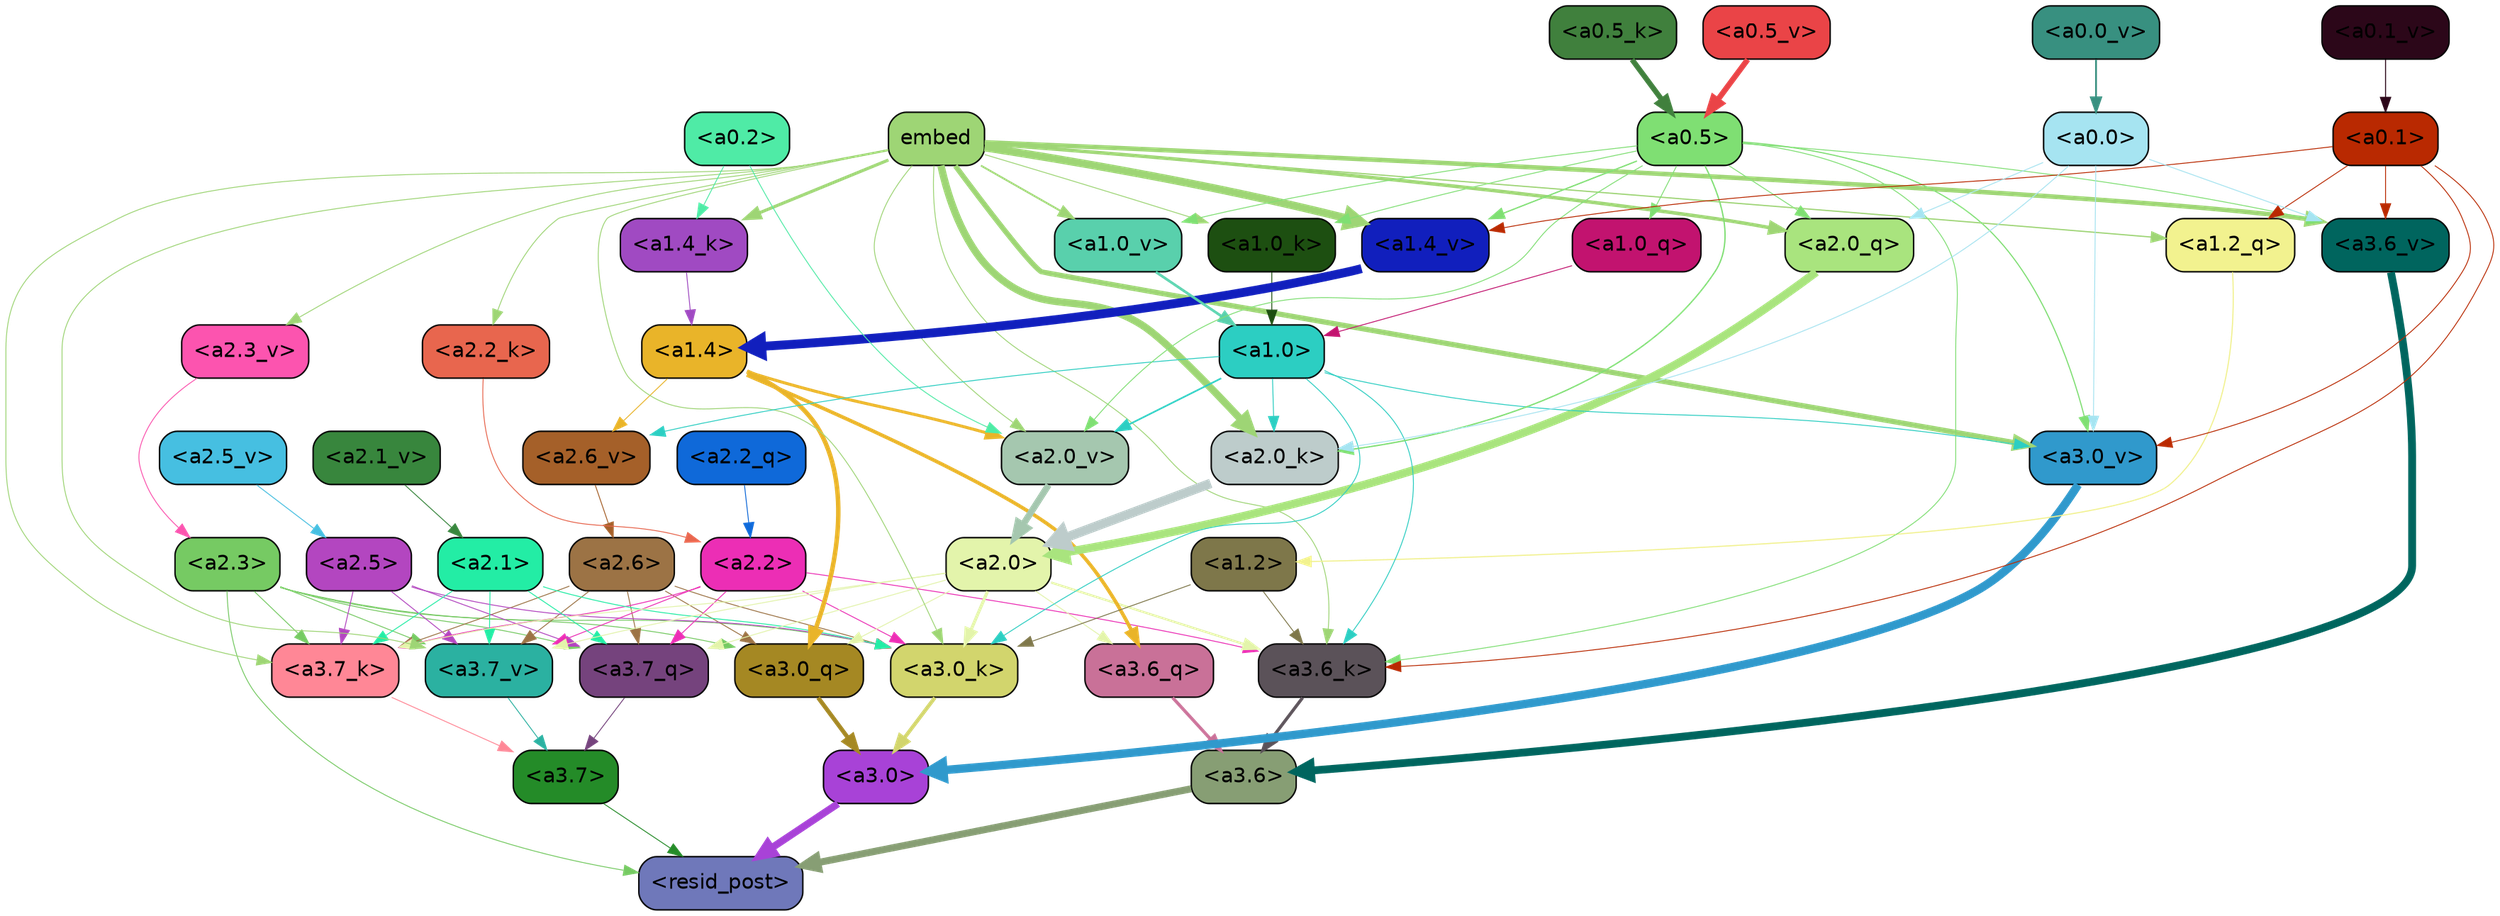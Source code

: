 strict digraph "" {
	graph [bgcolor=transparent,
		layout=dot,
		overlap=false,
		splines=true
	];
	"<a3.7>"	[color=black,
		fillcolor="#248b28",
		fontname=Helvetica,
		shape=box,
		style="filled, rounded"];
	"<resid_post>"	[color=black,
		fillcolor="#6f78ba",
		fontname=Helvetica,
		shape=box,
		style="filled, rounded"];
	"<a3.7>" -> "<resid_post>"	[color="#248b28",
		penwidth=0.6];
	"<a3.6>"	[color=black,
		fillcolor="#879e74",
		fontname=Helvetica,
		shape=box,
		style="filled, rounded"];
	"<a3.6>" -> "<resid_post>"	[color="#879e74",
		penwidth=4.7534414529800415];
	"<a3.0>"	[color=black,
		fillcolor="#a842d7",
		fontname=Helvetica,
		shape=box,
		style="filled, rounded"];
	"<a3.0>" -> "<resid_post>"	[color="#a842d7",
		penwidth=4.898576855659485];
	"<a2.3>"	[color=black,
		fillcolor="#76ca63",
		fontname=Helvetica,
		shape=box,
		style="filled, rounded"];
	"<a2.3>" -> "<resid_post>"	[color="#76ca63",
		penwidth=0.6];
	"<a3.7_q>"	[color=black,
		fillcolor="#75437d",
		fontname=Helvetica,
		shape=box,
		style="filled, rounded"];
	"<a2.3>" -> "<a3.7_q>"	[color="#76ca63",
		penwidth=0.6];
	"<a3.0_q>"	[color=black,
		fillcolor="#a58823",
		fontname=Helvetica,
		shape=box,
		style="filled, rounded"];
	"<a2.3>" -> "<a3.0_q>"	[color="#76ca63",
		penwidth=0.6];
	"<a3.7_k>"	[color=black,
		fillcolor="#ff8796",
		fontname=Helvetica,
		shape=box,
		style="filled, rounded"];
	"<a2.3>" -> "<a3.7_k>"	[color="#76ca63",
		penwidth=0.6];
	"<a3.0_k>"	[color=black,
		fillcolor="#d2d56d",
		fontname=Helvetica,
		shape=box,
		style="filled, rounded"];
	"<a2.3>" -> "<a3.0_k>"	[color="#76ca63",
		penwidth=0.6];
	"<a3.7_v>"	[color=black,
		fillcolor="#2bb1a1",
		fontname=Helvetica,
		shape=box,
		style="filled, rounded"];
	"<a2.3>" -> "<a3.7_v>"	[color="#76ca63",
		penwidth=0.6];
	"<a3.7_q>" -> "<a3.7>"	[color="#75437d",
		penwidth=0.6];
	"<a3.6_q>"	[color=black,
		fillcolor="#c97198",
		fontname=Helvetica,
		shape=box,
		style="filled, rounded"];
	"<a3.6_q>" -> "<a3.6>"	[color="#c97198",
		penwidth=2.160832464694977];
	"<a3.0_q>" -> "<a3.0>"	[color="#a58823",
		penwidth=2.870753765106201];
	"<a3.7_k>" -> "<a3.7>"	[color="#ff8796",
		penwidth=0.6];
	"<a3.6_k>"	[color=black,
		fillcolor="#5b5259",
		fontname=Helvetica,
		shape=box,
		style="filled, rounded"];
	"<a3.6_k>" -> "<a3.6>"	[color="#5b5259",
		penwidth=2.13908451795578];
	"<a3.0_k>" -> "<a3.0>"	[color="#d2d56d",
		penwidth=2.520303964614868];
	"<a3.7_v>" -> "<a3.7>"	[color="#2bb1a1",
		penwidth=0.6];
	"<a3.6_v>"	[color=black,
		fillcolor="#00655e",
		fontname=Helvetica,
		shape=box,
		style="filled, rounded"];
	"<a3.6_v>" -> "<a3.6>"	[color="#00655e",
		penwidth=5.297133803367615];
	"<a3.0_v>"	[color=black,
		fillcolor="#3099cc",
		fontname=Helvetica,
		shape=box,
		style="filled, rounded"];
	"<a3.0_v>" -> "<a3.0>"	[color="#3099cc",
		penwidth=5.680712580680847];
	"<a2.6>"	[color=black,
		fillcolor="#9c7345",
		fontname=Helvetica,
		shape=box,
		style="filled, rounded"];
	"<a2.6>" -> "<a3.7_q>"	[color="#9c7345",
		penwidth=0.6];
	"<a2.6>" -> "<a3.0_q>"	[color="#9c7345",
		penwidth=0.6];
	"<a2.6>" -> "<a3.7_k>"	[color="#9c7345",
		penwidth=0.6];
	"<a2.6>" -> "<a3.0_k>"	[color="#9c7345",
		penwidth=0.6];
	"<a2.6>" -> "<a3.7_v>"	[color="#9c7345",
		penwidth=0.6];
	"<a2.5>"	[color=black,
		fillcolor="#b346c0",
		fontname=Helvetica,
		shape=box,
		style="filled, rounded"];
	"<a2.5>" -> "<a3.7_q>"	[color="#b346c0",
		penwidth=0.6];
	"<a2.5>" -> "<a3.7_k>"	[color="#b346c0",
		penwidth=0.6];
	"<a2.5>" -> "<a3.0_k>"	[color="#b346c0",
		penwidth=0.6];
	"<a2.5>" -> "<a3.7_v>"	[color="#b346c0",
		penwidth=0.6];
	"<a2.2>"	[color=black,
		fillcolor="#ec2eb5",
		fontname=Helvetica,
		shape=box,
		style="filled, rounded"];
	"<a2.2>" -> "<a3.7_q>"	[color="#ec2eb5",
		penwidth=0.6];
	"<a2.2>" -> "<a3.7_k>"	[color="#ec2eb5",
		penwidth=0.6];
	"<a2.2>" -> "<a3.6_k>"	[color="#ec2eb5",
		penwidth=0.6];
	"<a2.2>" -> "<a3.0_k>"	[color="#ec2eb5",
		penwidth=0.6];
	"<a2.2>" -> "<a3.7_v>"	[color="#ec2eb5",
		penwidth=0.6];
	"<a2.1>"	[color=black,
		fillcolor="#23eda5",
		fontname=Helvetica,
		shape=box,
		style="filled, rounded"];
	"<a2.1>" -> "<a3.7_q>"	[color="#23eda5",
		penwidth=0.6];
	"<a2.1>" -> "<a3.7_k>"	[color="#23eda5",
		penwidth=0.6];
	"<a2.1>" -> "<a3.0_k>"	[color="#23eda5",
		penwidth=0.6];
	"<a2.1>" -> "<a3.7_v>"	[color="#23eda5",
		penwidth=0.6];
	"<a2.0>"	[color=black,
		fillcolor="#e3f4ab",
		fontname=Helvetica,
		shape=box,
		style="filled, rounded"];
	"<a2.0>" -> "<a3.7_q>"	[color="#e3f4ab",
		penwidth=0.6];
	"<a2.0>" -> "<a3.6_q>"	[color="#e3f4ab",
		penwidth=0.6];
	"<a2.0>" -> "<a3.0_q>"	[color="#e3f4ab",
		penwidth=0.6];
	"<a2.0>" -> "<a3.7_k>"	[color="#e3f4ab",
		penwidth=0.6];
	"<a2.0>" -> "<a3.6_k>"	[color="#e3f4ab",
		penwidth=1.4807794839143753];
	"<a2.0>" -> "<a3.0_k>"	[color="#e3f4ab",
		penwidth=2.095262974500656];
	"<a2.0>" -> "<a3.7_v>"	[color="#e3f4ab",
		penwidth=0.6];
	"<a1.4>"	[color=black,
		fillcolor="#e9b429",
		fontname=Helvetica,
		shape=box,
		style="filled, rounded"];
	"<a1.4>" -> "<a3.6_q>"	[color="#e9b429",
		penwidth=2.425799250602722];
	"<a1.4>" -> "<a3.0_q>"	[color="#e9b429",
		penwidth=3.0341034531593323];
	"<a2.6_v>"	[color=black,
		fillcolor="#a56029",
		fontname=Helvetica,
		shape=box,
		style="filled, rounded"];
	"<a1.4>" -> "<a2.6_v>"	[color="#e9b429",
		penwidth=0.6];
	"<a2.0_v>"	[color=black,
		fillcolor="#a5c7af",
		fontname=Helvetica,
		shape=box,
		style="filled, rounded"];
	"<a1.4>" -> "<a2.0_v>"	[color="#e9b429",
		penwidth=2.007302835583687];
	embed	[color=black,
		fillcolor="#9ed575",
		fontname=Helvetica,
		shape=box,
		style="filled, rounded"];
	embed -> "<a3.7_k>"	[color="#9ed575",
		penwidth=0.6];
	embed -> "<a3.6_k>"	[color="#9ed575",
		penwidth=0.6];
	embed -> "<a3.0_k>"	[color="#9ed575",
		penwidth=0.6];
	embed -> "<a3.7_v>"	[color="#9ed575",
		penwidth=0.6];
	embed -> "<a3.6_v>"	[color="#9ed575",
		penwidth=3.067279100418091];
	embed -> "<a3.0_v>"	[color="#9ed575",
		penwidth=3.5202720761299133];
	"<a2.0_q>"	[color=black,
		fillcolor="#a9e47e",
		fontname=Helvetica,
		shape=box,
		style="filled, rounded"];
	embed -> "<a2.0_q>"	[color="#9ed575",
		penwidth=2.339468687772751];
	"<a2.2_k>"	[color=black,
		fillcolor="#e8664e",
		fontname=Helvetica,
		shape=box,
		style="filled, rounded"];
	embed -> "<a2.2_k>"	[color="#9ed575",
		penwidth=0.6];
	"<a2.0_k>"	[color=black,
		fillcolor="#bdcccb",
		fontname=Helvetica,
		shape=box,
		style="filled, rounded"];
	embed -> "<a2.0_k>"	[color="#9ed575",
		penwidth=4.9759310483932495];
	"<a2.3_v>"	[color=black,
		fillcolor="#fc54af",
		fontname=Helvetica,
		shape=box,
		style="filled, rounded"];
	embed -> "<a2.3_v>"	[color="#9ed575",
		penwidth=0.6];
	embed -> "<a2.0_v>"	[color="#9ed575",
		penwidth=0.6];
	"<a1.2_q>"	[color=black,
		fillcolor="#f2f28f",
		fontname=Helvetica,
		shape=box,
		style="filled, rounded"];
	embed -> "<a1.2_q>"	[color="#9ed575",
		penwidth=0.8262195587158203];
	"<a1.4_k>"	[color=black,
		fillcolor="#a04ac2",
		fontname=Helvetica,
		shape=box,
		style="filled, rounded"];
	embed -> "<a1.4_k>"	[color="#9ed575",
		penwidth=2.0715588331222534];
	"<a1.0_k>"	[color=black,
		fillcolor="#1d4f11",
		fontname=Helvetica,
		shape=box,
		style="filled, rounded"];
	embed -> "<a1.0_k>"	[color="#9ed575",
		penwidth=0.6];
	"<a1.4_v>"	[color=black,
		fillcolor="#111fbd",
		fontname=Helvetica,
		shape=box,
		style="filled, rounded"];
	embed -> "<a1.4_v>"	[color="#9ed575",
		penwidth=5.3763720989227295];
	"<a1.0_v>"	[color=black,
		fillcolor="#59d0ac",
		fontname=Helvetica,
		shape=box,
		style="filled, rounded"];
	embed -> "<a1.0_v>"	[color="#9ed575",
		penwidth=1.232791244983673];
	"<a1.2>"	[color=black,
		fillcolor="#7e774a",
		fontname=Helvetica,
		shape=box,
		style="filled, rounded"];
	"<a1.2>" -> "<a3.6_k>"	[color="#7e774a",
		penwidth=0.6];
	"<a1.2>" -> "<a3.0_k>"	[color="#7e774a",
		penwidth=0.6];
	"<a1.0>"	[color=black,
		fillcolor="#2ccec2",
		fontname=Helvetica,
		shape=box,
		style="filled, rounded"];
	"<a1.0>" -> "<a3.6_k>"	[color="#2ccec2",
		penwidth=0.6];
	"<a1.0>" -> "<a3.0_k>"	[color="#2ccec2",
		penwidth=0.6];
	"<a1.0>" -> "<a3.0_v>"	[color="#2ccec2",
		penwidth=0.6];
	"<a1.0>" -> "<a2.0_k>"	[color="#2ccec2",
		penwidth=0.6];
	"<a1.0>" -> "<a2.6_v>"	[color="#2ccec2",
		penwidth=0.6];
	"<a1.0>" -> "<a2.0_v>"	[color="#2ccec2",
		penwidth=1.0943371653556824];
	"<a0.5>"	[color=black,
		fillcolor="#7fdf73",
		fontname=Helvetica,
		shape=box,
		style="filled, rounded"];
	"<a0.5>" -> "<a3.6_k>"	[color="#7fdf73",
		penwidth=0.6];
	"<a0.5>" -> "<a3.6_v>"	[color="#7fdf73",
		penwidth=0.6];
	"<a0.5>" -> "<a3.0_v>"	[color="#7fdf73",
		penwidth=0.764040544629097];
	"<a0.5>" -> "<a2.0_q>"	[color="#7fdf73",
		penwidth=0.6];
	"<a0.5>" -> "<a2.0_k>"	[color="#7fdf73",
		penwidth=0.8956001400947571];
	"<a0.5>" -> "<a2.0_v>"	[color="#7fdf73",
		penwidth=0.6];
	"<a1.0_q>"	[color=black,
		fillcolor="#c2136f",
		fontname=Helvetica,
		shape=box,
		style="filled, rounded"];
	"<a0.5>" -> "<a1.0_q>"	[color="#7fdf73",
		penwidth=0.6];
	"<a0.5>" -> "<a1.0_k>"	[color="#7fdf73",
		penwidth=0.6];
	"<a0.5>" -> "<a1.4_v>"	[color="#7fdf73",
		penwidth=0.8774083852767944];
	"<a0.5>" -> "<a1.0_v>"	[color="#7fdf73",
		penwidth=0.6];
	"<a0.1>"	[color=black,
		fillcolor="#b92901",
		fontname=Helvetica,
		shape=box,
		style="filled, rounded"];
	"<a0.1>" -> "<a3.6_k>"	[color="#b92901",
		penwidth=0.6];
	"<a0.1>" -> "<a3.6_v>"	[color="#b92901",
		penwidth=0.6];
	"<a0.1>" -> "<a3.0_v>"	[color="#b92901",
		penwidth=0.6];
	"<a0.1>" -> "<a1.2_q>"	[color="#b92901",
		penwidth=0.6];
	"<a0.1>" -> "<a1.4_v>"	[color="#b92901",
		penwidth=0.6];
	"<a0.0>"	[color=black,
		fillcolor="#a6e4f1",
		fontname=Helvetica,
		shape=box,
		style="filled, rounded"];
	"<a0.0>" -> "<a3.6_v>"	[color="#a6e4f1",
		penwidth=0.6];
	"<a0.0>" -> "<a3.0_v>"	[color="#a6e4f1",
		penwidth=0.6];
	"<a0.0>" -> "<a2.0_q>"	[color="#a6e4f1",
		penwidth=0.6];
	"<a0.0>" -> "<a2.0_k>"	[color="#a6e4f1",
		penwidth=0.6];
	"<a2.2_q>"	[color=black,
		fillcolor="#0f69d9",
		fontname=Helvetica,
		shape=box,
		style="filled, rounded"];
	"<a2.2_q>" -> "<a2.2>"	[color="#0f69d9",
		penwidth=0.6];
	"<a2.0_q>" -> "<a2.0>"	[color="#a9e47e",
		penwidth=5.606565475463867];
	"<a2.2_k>" -> "<a2.2>"	[color="#e8664e",
		penwidth=0.6];
	"<a2.0_k>" -> "<a2.0>"	[color="#bdcccb",
		penwidth=6.344284534454346];
	"<a2.6_v>" -> "<a2.6>"	[color="#a56029",
		penwidth=0.6];
	"<a2.5_v>"	[color=black,
		fillcolor="#46bfe1",
		fontname=Helvetica,
		shape=box,
		style="filled, rounded"];
	"<a2.5_v>" -> "<a2.5>"	[color="#46bfe1",
		penwidth=0.6];
	"<a2.3_v>" -> "<a2.3>"	[color="#fc54af",
		penwidth=0.6];
	"<a2.1_v>"	[color=black,
		fillcolor="#38863d",
		fontname=Helvetica,
		shape=box,
		style="filled, rounded"];
	"<a2.1_v>" -> "<a2.1>"	[color="#38863d",
		penwidth=0.6];
	"<a2.0_v>" -> "<a2.0>"	[color="#a5c7af",
		penwidth=4.422677040100098];
	"<a0.2>"	[color=black,
		fillcolor="#4feba6",
		fontname=Helvetica,
		shape=box,
		style="filled, rounded"];
	"<a0.2>" -> "<a2.0_v>"	[color="#4feba6",
		penwidth=0.6];
	"<a0.2>" -> "<a1.4_k>"	[color="#4feba6",
		penwidth=0.6];
	"<a1.2_q>" -> "<a1.2>"	[color="#f2f28f",
		penwidth=0.7570515871047974];
	"<a1.0_q>" -> "<a1.0>"	[color="#c2136f",
		penwidth=0.6];
	"<a1.4_k>" -> "<a1.4>"	[color="#a04ac2",
		penwidth=0.6];
	"<a1.0_k>" -> "<a1.0>"	[color="#1d4f11",
		penwidth=0.6];
	"<a1.4_v>" -> "<a1.4>"	[color="#111fbd",
		penwidth=6.0194467306137085];
	"<a1.0_v>" -> "<a1.0>"	[color="#59d0ac",
		penwidth=1.738280937075615];
	"<a0.5_k>"	[color=black,
		fillcolor="#40803d",
		fontname=Helvetica,
		shape=box,
		style="filled, rounded"];
	"<a0.5_k>" -> "<a0.5>"	[color="#40803d",
		penwidth=3.607769437134266];
	"<a0.5_v>"	[color=black,
		fillcolor="#ea4447",
		fontname=Helvetica,
		shape=box,
		style="filled, rounded"];
	"<a0.5_v>" -> "<a0.5>"	[color="#ea4447",
		penwidth=3.7962711341679096];
	"<a0.1_v>"	[color=black,
		fillcolor="#2c0719",
		fontname=Helvetica,
		shape=box,
		style="filled, rounded"];
	"<a0.1_v>" -> "<a0.1>"	[color="#2c0719",
		penwidth=0.6802752017974854];
	"<a0.0_v>"	[color=black,
		fillcolor="#389080",
		fontname=Helvetica,
		shape=box,
		style="filled, rounded"];
	"<a0.0_v>" -> "<a0.0>"	[color="#389080",
		penwidth=1.1918113231658936];
}
